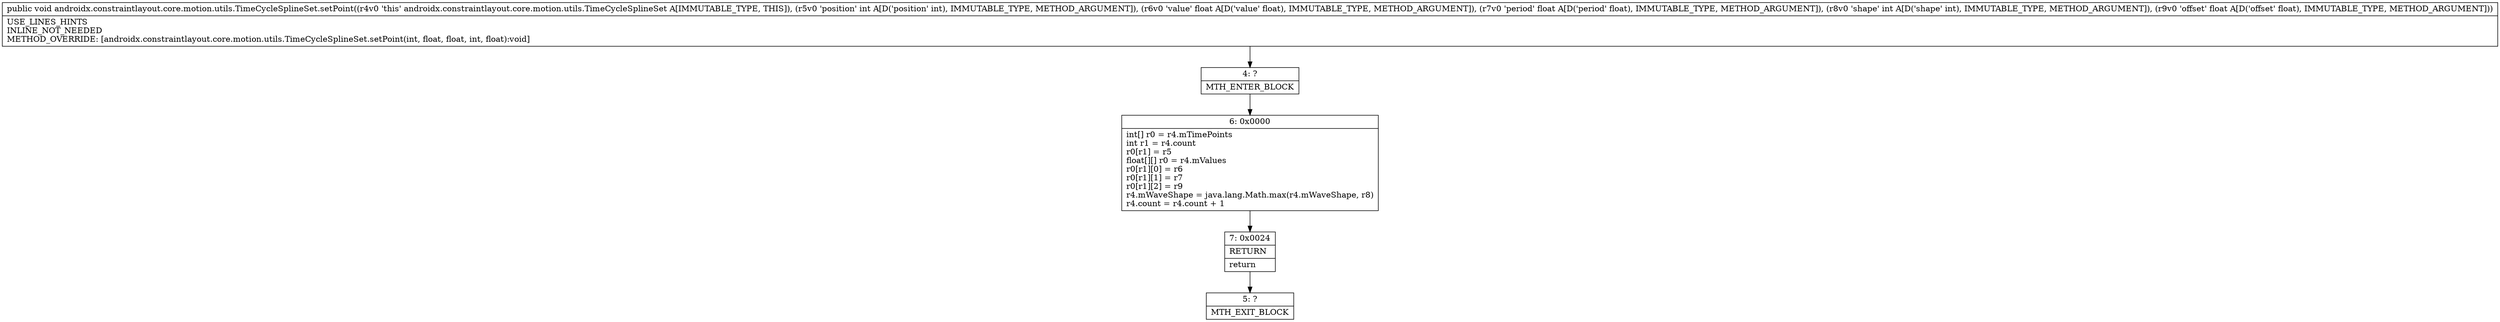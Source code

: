 digraph "CFG forandroidx.constraintlayout.core.motion.utils.TimeCycleSplineSet.setPoint(IFFIF)V" {
Node_4 [shape=record,label="{4\:\ ?|MTH_ENTER_BLOCK\l}"];
Node_6 [shape=record,label="{6\:\ 0x0000|int[] r0 = r4.mTimePoints\lint r1 = r4.count\lr0[r1] = r5\lfloat[][] r0 = r4.mValues\lr0[r1][0] = r6\lr0[r1][1] = r7\lr0[r1][2] = r9\lr4.mWaveShape = java.lang.Math.max(r4.mWaveShape, r8)\lr4.count = r4.count + 1\l}"];
Node_7 [shape=record,label="{7\:\ 0x0024|RETURN\l|return\l}"];
Node_5 [shape=record,label="{5\:\ ?|MTH_EXIT_BLOCK\l}"];
MethodNode[shape=record,label="{public void androidx.constraintlayout.core.motion.utils.TimeCycleSplineSet.setPoint((r4v0 'this' androidx.constraintlayout.core.motion.utils.TimeCycleSplineSet A[IMMUTABLE_TYPE, THIS]), (r5v0 'position' int A[D('position' int), IMMUTABLE_TYPE, METHOD_ARGUMENT]), (r6v0 'value' float A[D('value' float), IMMUTABLE_TYPE, METHOD_ARGUMENT]), (r7v0 'period' float A[D('period' float), IMMUTABLE_TYPE, METHOD_ARGUMENT]), (r8v0 'shape' int A[D('shape' int), IMMUTABLE_TYPE, METHOD_ARGUMENT]), (r9v0 'offset' float A[D('offset' float), IMMUTABLE_TYPE, METHOD_ARGUMENT]))  | USE_LINES_HINTS\lINLINE_NOT_NEEDED\lMETHOD_OVERRIDE: [androidx.constraintlayout.core.motion.utils.TimeCycleSplineSet.setPoint(int, float, float, int, float):void]\l}"];
MethodNode -> Node_4;Node_4 -> Node_6;
Node_6 -> Node_7;
Node_7 -> Node_5;
}

